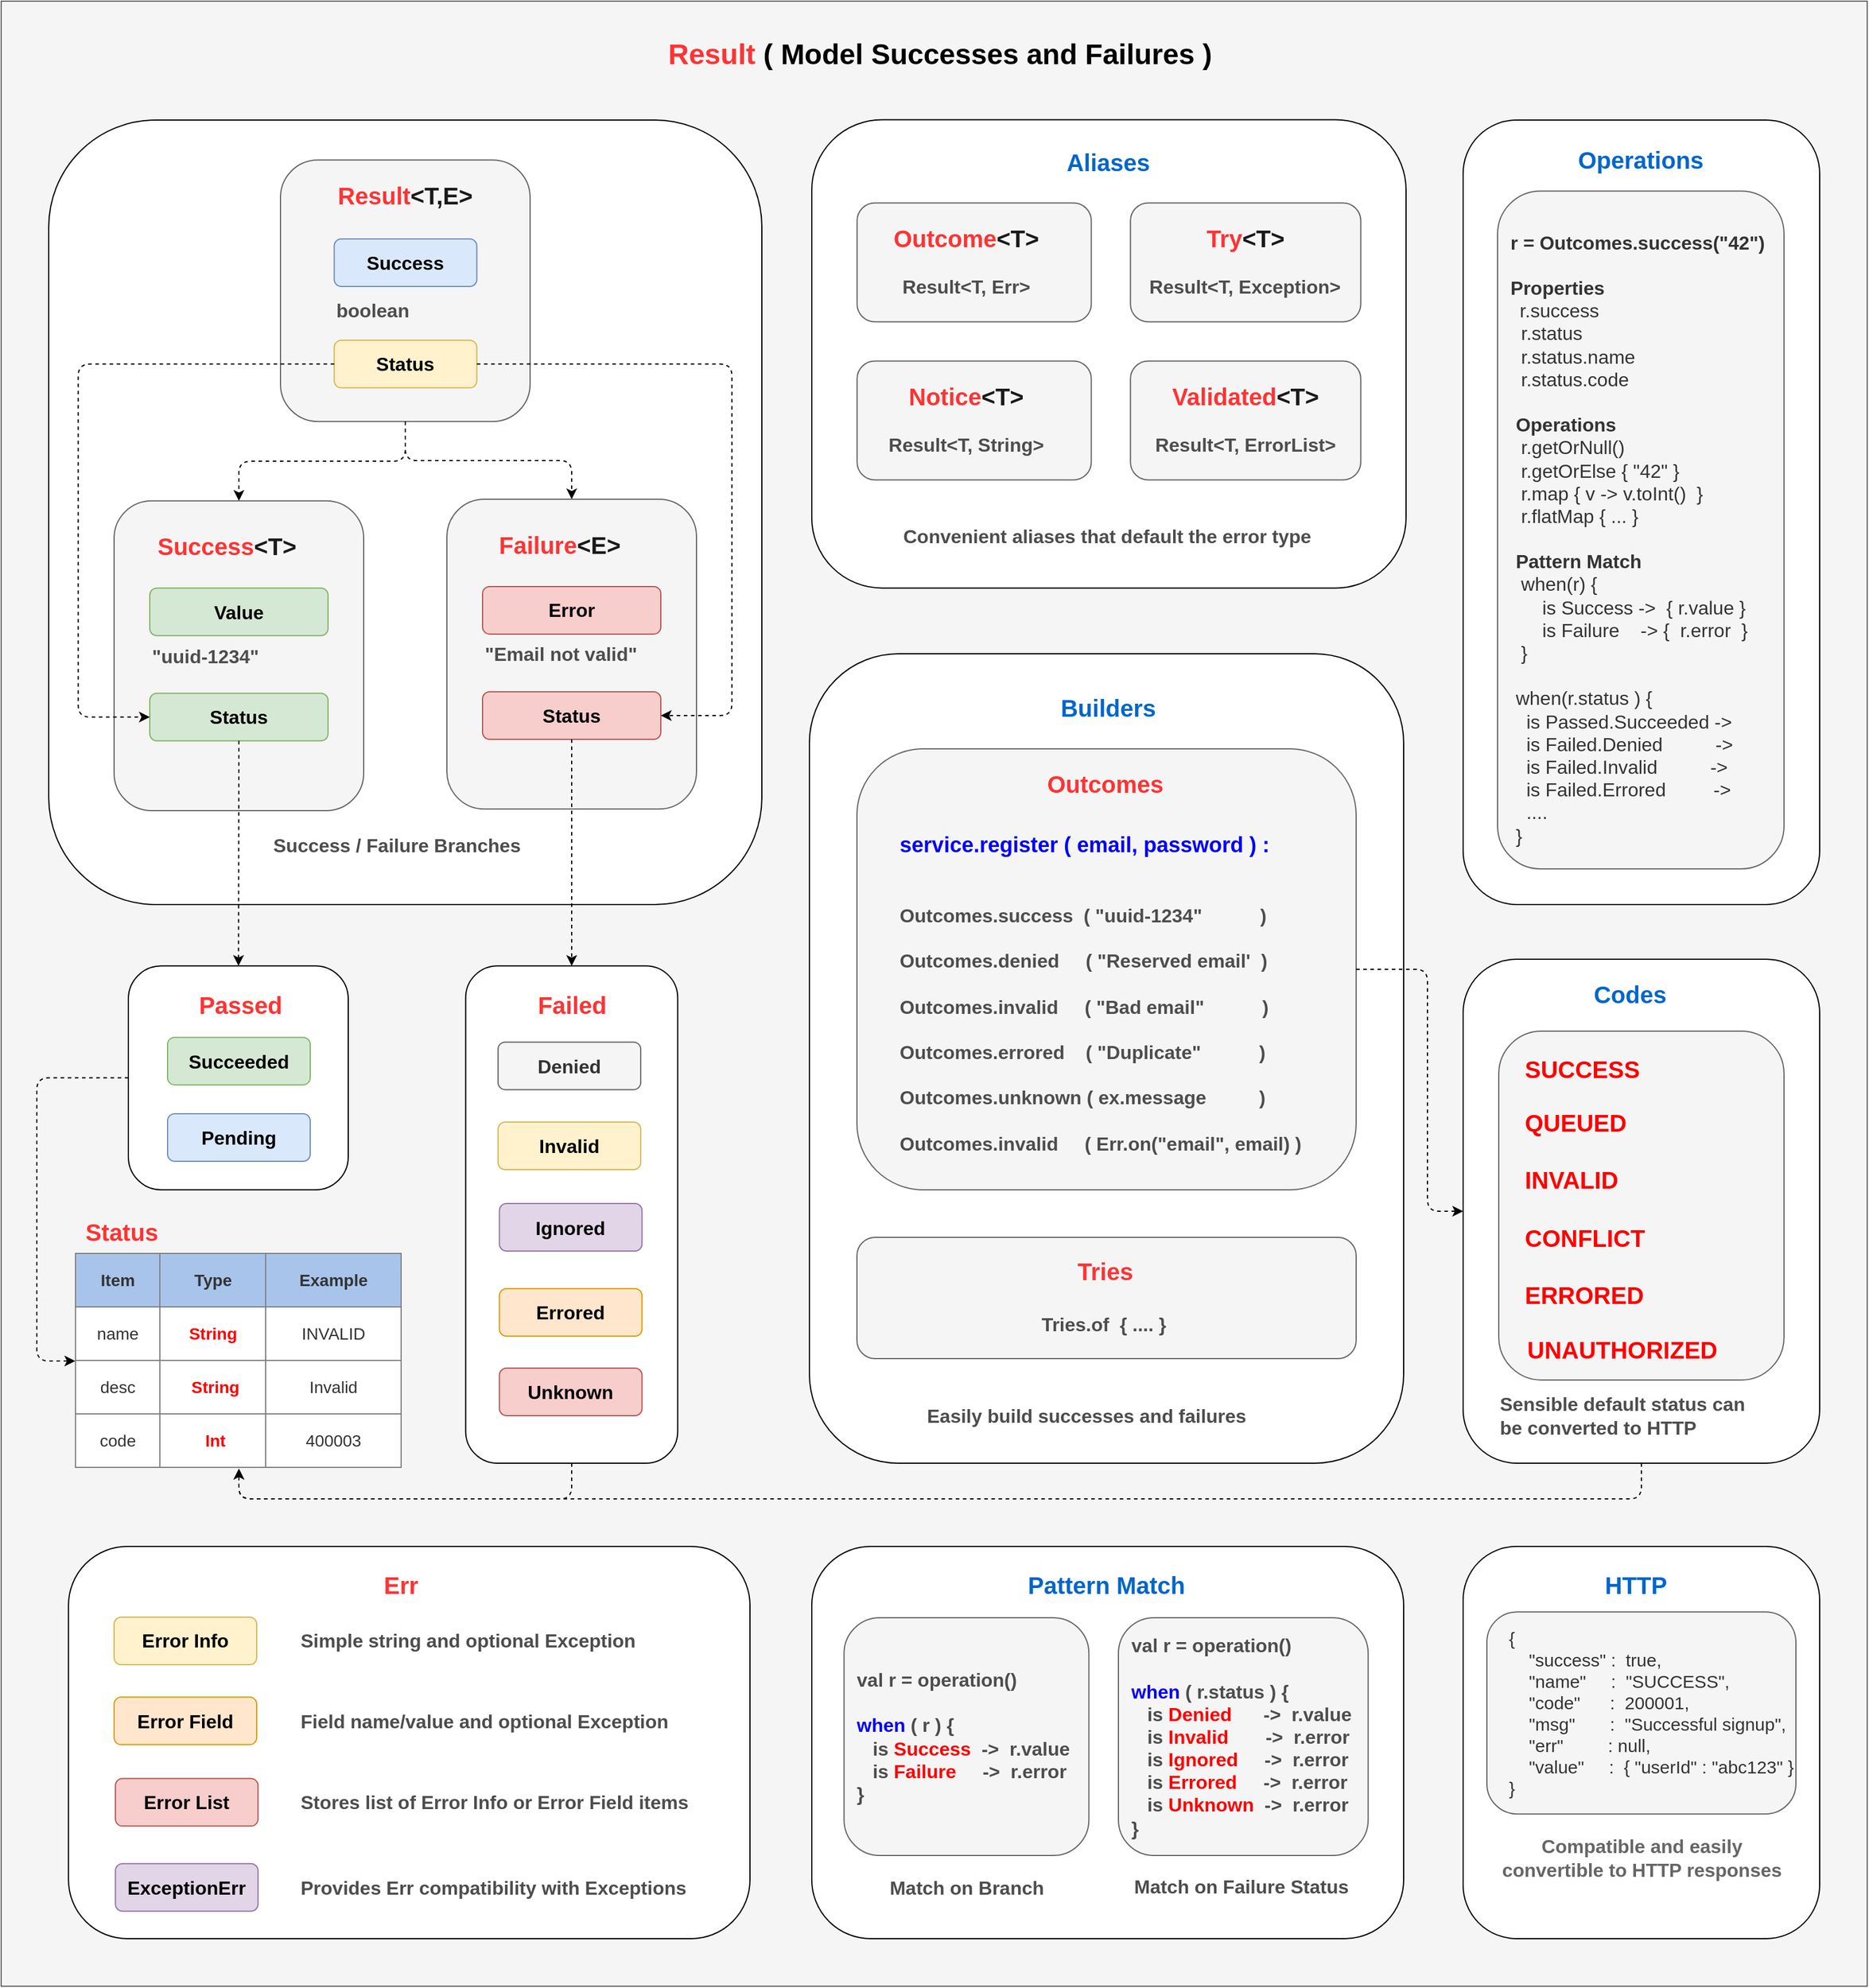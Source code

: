 <mxfile version="13.10.8" type="device"><diagram id="WI9T0HZ2pTsCkuznbFz-" name="Page-1"><mxGraphModel dx="2372" dy="1528" grid="1" gridSize="10" guides="1" tooltips="1" connect="1" arrows="1" fold="1" page="1" pageScale="1" pageWidth="583" pageHeight="413" math="0" shadow="0"><root><mxCell id="0"/><mxCell id="1" parent="0"/><mxCell id="dkpI0AUmnZosLw2rEWEU-10" value="" style="rounded=0;whiteSpace=wrap;html=1;fillColor=#f5f5f5;strokeColor=#666666;fontColor=#333333;" parent="1" vertex="1"><mxGeometry x="20" y="20" width="1570" height="1670" as="geometry"/></mxCell><mxCell id="T8CNeDvAvUPooLHLlza4-69" value="" style="rounded=1;whiteSpace=wrap;html=1;glass=0;align=left;" vertex="1" parent="1"><mxGeometry x="702" y="119.74" width="500" height="394" as="geometry"/></mxCell><mxCell id="T8CNeDvAvUPooLHLlza4-52" value="" style="rounded=1;whiteSpace=wrap;html=1;glass=0;align=left;" vertex="1" parent="1"><mxGeometry x="60" y="120" width="600" height="660" as="geometry"/></mxCell><mxCell id="dkpI0AUmnZosLw2rEWEU-12" value="&lt;font style=&quot;font-size: 24px&quot;&gt;&lt;b&gt;&lt;font color=&quot;#ff3333&quot; style=&quot;font-size: 24px&quot;&gt;Result&lt;/font&gt;&lt;font color=&quot;#3333ff&quot; style=&quot;font-size: 24px&quot;&gt;&amp;nbsp;&lt;/font&gt;( Model Successes and Failures )&lt;/b&gt;&lt;/font&gt;" style="text;html=1;strokeColor=none;fillColor=none;align=center;verticalAlign=middle;whiteSpace=wrap;rounded=0;" parent="1" vertex="1"><mxGeometry x="90" y="55" width="1440" height="20" as="geometry"/></mxCell><mxCell id="HlOIRCmBT_TTQaV18blw-136" value="" style="rounded=1;whiteSpace=wrap;html=1;glass=0;strokeWidth=1;fontSize=14;align=left;fillColor=#f5f5f5;strokeColor=#666666;fontColor=#333333;" parent="1" vertex="1"><mxGeometry x="740.12" y="189.74" width="197.04" height="100" as="geometry"/></mxCell><mxCell id="HlOIRCmBT_TTQaV18blw-143" value="&lt;div&gt;&lt;b&gt;&lt;span style=&quot;font-size: 20px&quot;&gt;&lt;font color=&quot;#ff3333&quot;&gt;Outcome&lt;/font&gt;&lt;font color=&quot;#1a1a1a&quot;&gt;&amp;lt;T&amp;gt;&lt;/font&gt;&lt;/span&gt;&lt;/b&gt;&lt;/div&gt;" style="text;html=1;strokeColor=none;fillColor=none;align=center;verticalAlign=middle;whiteSpace=wrap;rounded=0;" parent="1" vertex="1"><mxGeometry x="767.16" y="203.84" width="130" height="30" as="geometry"/></mxCell><mxCell id="HlOIRCmBT_TTQaV18blw-146" value="&lt;span style=&quot;font-size: 16px&quot;&gt;&lt;b&gt;Result&amp;lt;T, Err&amp;gt;&lt;/b&gt;&lt;/span&gt;" style="text;html=1;strokeColor=none;fillColor=none;align=center;verticalAlign=middle;whiteSpace=wrap;rounded=0;fontColor=#4D4D4D;" parent="1" vertex="1"><mxGeometry x="747.16" y="249.74" width="170" height="20" as="geometry"/></mxCell><mxCell id="T8CNeDvAvUPooLHLlza4-27" value="" style="rounded=1;whiteSpace=wrap;html=1;glass=0;align=left;fillColor=#f5f5f5;strokeColor=#666666;fontColor=#333333;" vertex="1" parent="1"><mxGeometry x="115" y="440.34" width="210" height="260.61" as="geometry"/></mxCell><mxCell id="T8CNeDvAvUPooLHLlza4-31" value="&lt;font size=&quot;1&quot;&gt;&lt;b style=&quot;font-size: 20px&quot;&gt;&lt;font color=&quot;#ff3333&quot;&gt;Success&lt;/font&gt;&lt;font color=&quot;#1a1a1a&quot;&gt;&amp;lt;T&amp;gt;&lt;/font&gt;&lt;/b&gt;&lt;/font&gt;" style="text;html=1;strokeColor=none;fillColor=none;align=center;verticalAlign=middle;whiteSpace=wrap;rounded=0;" vertex="1" parent="1"><mxGeometry x="145.0" y="463.34" width="130" height="30" as="geometry"/></mxCell><mxCell id="T8CNeDvAvUPooLHLlza4-34" value="&lt;b&gt;&lt;font style=&quot;font-size: 16px&quot;&gt;Value&lt;/font&gt;&lt;/b&gt;" style="rounded=1;whiteSpace=wrap;html=1;fillColor=#d5e8d4;strokeColor=#82b366;" vertex="1" parent="1"><mxGeometry x="145" y="513.74" width="150" height="40" as="geometry"/></mxCell><mxCell id="T8CNeDvAvUPooLHLlza4-35" value="&lt;b&gt;&lt;font style=&quot;font-size: 16px&quot;&gt;Status&lt;/font&gt;&lt;/b&gt;" style="rounded=1;whiteSpace=wrap;html=1;fillColor=#d5e8d4;strokeColor=#82b366;" vertex="1" parent="1"><mxGeometry x="145" y="602.28" width="150" height="40" as="geometry"/></mxCell><mxCell id="T8CNeDvAvUPooLHLlza4-37" value="" style="rounded=1;whiteSpace=wrap;html=1;glass=0;align=left;fillColor=#f5f5f5;strokeColor=#666666;fontColor=#333333;" vertex="1" parent="1"><mxGeometry x="255.0" y="153.62" width="210" height="220" as="geometry"/></mxCell><mxCell id="T8CNeDvAvUPooLHLlza4-38" value="&lt;font size=&quot;1&quot;&gt;&lt;b style=&quot;font-size: 20px&quot;&gt;&lt;font color=&quot;#ff3333&quot;&gt;Result&lt;/font&gt;&lt;font color=&quot;#1a1a1a&quot;&gt;&amp;lt;T,E&amp;gt;&lt;/font&gt;&lt;/b&gt;&lt;/font&gt;" style="text;html=1;strokeColor=none;fillColor=none;align=center;verticalAlign=middle;whiteSpace=wrap;rounded=0;" vertex="1" parent="1"><mxGeometry x="295.2" y="167.94" width="130" height="30" as="geometry"/></mxCell><mxCell id="T8CNeDvAvUPooLHLlza4-39" value="&lt;b&gt;&lt;font style=&quot;font-size: 16px&quot;&gt;Success&lt;/font&gt;&lt;/b&gt;" style="rounded=1;whiteSpace=wrap;html=1;fillColor=#dae8fc;strokeColor=#6c8ebf;" vertex="1" parent="1"><mxGeometry x="300.2" y="220.0" width="120" height="40" as="geometry"/></mxCell><mxCell id="T8CNeDvAvUPooLHLlza4-40" value="&lt;b&gt;&lt;font style=&quot;font-size: 16px&quot;&gt;Status&lt;/font&gt;&lt;/b&gt;" style="rounded=1;whiteSpace=wrap;html=1;fillColor=#fff2cc;strokeColor=#d6b656;" vertex="1" parent="1"><mxGeometry x="300.2" y="305.31" width="120" height="40" as="geometry"/></mxCell><mxCell id="T8CNeDvAvUPooLHLlza4-42" value="" style="edgeStyle=elbowEdgeStyle;elbow=vertical;endArrow=classic;html=1;exitX=0.5;exitY=1;exitDx=0;exitDy=0;entryX=0.5;entryY=0;entryDx=0;entryDy=0;dashed=1;" edge="1" parent="1" source="T8CNeDvAvUPooLHLlza4-37" target="T8CNeDvAvUPooLHLlza4-27"><mxGeometry width="50" height="50" relative="1" as="geometry"><mxPoint x="315.0" y="770.75" as="sourcePoint"/><mxPoint x="365.0" y="720.75" as="targetPoint"/></mxGeometry></mxCell><mxCell id="T8CNeDvAvUPooLHLlza4-43" value="" style="edgeStyle=elbowEdgeStyle;elbow=vertical;endArrow=classic;html=1;exitX=0.5;exitY=1;exitDx=0;exitDy=0;entryX=0.5;entryY=0;entryDx=0;entryDy=0;dashed=1;" edge="1" parent="1" source="T8CNeDvAvUPooLHLlza4-37" target="T8CNeDvAvUPooLHLlza4-46"><mxGeometry width="50" height="50" relative="1" as="geometry"><mxPoint x="370.0" y="383.62" as="sourcePoint"/><mxPoint x="500" y="460.14" as="targetPoint"/></mxGeometry></mxCell><mxCell id="T8CNeDvAvUPooLHLlza4-44" value="&lt;font color=&quot;#4d4d4d&quot;&gt;&lt;span style=&quot;font-size: 16px&quot;&gt;&lt;b&gt;&quot;uuid-1234&quot;&lt;/b&gt;&lt;/span&gt;&lt;/font&gt;" style="text;html=1;strokeColor=none;fillColor=none;align=left;verticalAlign=middle;whiteSpace=wrap;rounded=0;" vertex="1" parent="1"><mxGeometry x="145" y="560.64" width="113.88" height="20" as="geometry"/></mxCell><mxCell id="T8CNeDvAvUPooLHLlza4-46" value="" style="rounded=1;whiteSpace=wrap;html=1;glass=0;align=left;fillColor=#f5f5f5;strokeColor=#666666;fontColor=#333333;" vertex="1" parent="1"><mxGeometry x="395.0" y="439.04" width="210" height="260.61" as="geometry"/></mxCell><mxCell id="T8CNeDvAvUPooLHLlza4-47" value="&lt;font size=&quot;1&quot;&gt;&lt;b style=&quot;font-size: 20px&quot;&gt;&lt;font color=&quot;#ff3333&quot;&gt;Failure&lt;/font&gt;&lt;font color=&quot;#1a1a1a&quot;&gt;&amp;lt;E&amp;gt;&lt;/font&gt;&lt;/b&gt;&lt;/font&gt;" style="text;html=1;strokeColor=none;fillColor=none;align=center;verticalAlign=middle;whiteSpace=wrap;rounded=0;" vertex="1" parent="1"><mxGeometry x="425.0" y="462.04" width="130" height="30" as="geometry"/></mxCell><mxCell id="T8CNeDvAvUPooLHLlza4-48" value="&lt;b&gt;&lt;font style=&quot;font-size: 16px&quot;&gt;Error&lt;/font&gt;&lt;/b&gt;" style="rounded=1;whiteSpace=wrap;html=1;fillColor=#f8cecc;strokeColor=#b85450;" vertex="1" parent="1"><mxGeometry x="425.0" y="512.44" width="150" height="40" as="geometry"/></mxCell><mxCell id="T8CNeDvAvUPooLHLlza4-49" value="&lt;b&gt;&lt;font style=&quot;font-size: 16px&quot;&gt;Status&lt;/font&gt;&lt;/b&gt;" style="rounded=1;whiteSpace=wrap;html=1;fillColor=#f8cecc;strokeColor=#b85450;" vertex="1" parent="1"><mxGeometry x="425.0" y="600.98" width="150" height="40" as="geometry"/></mxCell><mxCell id="T8CNeDvAvUPooLHLlza4-50" value="&lt;font style=&quot;font-size: 16px&quot; color=&quot;#4d4d4d&quot;&gt;&lt;b&gt;&quot;Email not valid&quot;&lt;/b&gt;&lt;/font&gt;" style="text;html=1;strokeColor=none;fillColor=none;align=left;verticalAlign=middle;whiteSpace=wrap;rounded=0;" vertex="1" parent="1"><mxGeometry x="425.0" y="559.34" width="150" height="20" as="geometry"/></mxCell><mxCell id="T8CNeDvAvUPooLHLlza4-60" value="" style="rounded=1;whiteSpace=wrap;html=1;glass=0;strokeWidth=1;fontSize=14;align=left;fillColor=#f5f5f5;strokeColor=#666666;fontColor=#333333;" vertex="1" parent="1"><mxGeometry x="970.12" y="189.74" width="193.76" height="100" as="geometry"/></mxCell><mxCell id="T8CNeDvAvUPooLHLlza4-61" value="&lt;div&gt;&lt;b&gt;&lt;span style=&quot;font-size: 20px&quot;&gt;&lt;font color=&quot;#ff3333&quot;&gt;Try&lt;/font&gt;&lt;font color=&quot;#1a1a1a&quot;&gt;&amp;lt;T&amp;gt;&lt;/font&gt;&lt;/span&gt;&lt;/b&gt;&lt;/div&gt;" style="text;html=1;strokeColor=none;fillColor=none;align=center;verticalAlign=middle;whiteSpace=wrap;rounded=0;" vertex="1" parent="1"><mxGeometry x="1002.0" y="203.84" width="130" height="30" as="geometry"/></mxCell><mxCell id="T8CNeDvAvUPooLHLlza4-62" value="&lt;span style=&quot;font-size: 16px&quot;&gt;&lt;b&gt;Result&amp;lt;T, Exception&amp;gt;&lt;/b&gt;&lt;/span&gt;" style="text;html=1;strokeColor=none;fillColor=none;align=center;verticalAlign=middle;whiteSpace=wrap;rounded=0;fontColor=#4D4D4D;" vertex="1" parent="1"><mxGeometry x="980.36" y="249.74" width="173.28" height="20" as="geometry"/></mxCell><mxCell id="T8CNeDvAvUPooLHLlza4-63" value="" style="rounded=1;whiteSpace=wrap;html=1;glass=0;strokeWidth=1;fontSize=14;align=left;fillColor=#f5f5f5;strokeColor=#666666;fontColor=#333333;" vertex="1" parent="1"><mxGeometry x="740.12" y="322.74" width="197.04" height="100" as="geometry"/></mxCell><mxCell id="T8CNeDvAvUPooLHLlza4-64" value="&lt;div&gt;&lt;b&gt;&lt;span style=&quot;font-size: 20px&quot;&gt;&lt;font color=&quot;#ff3333&quot;&gt;Notice&lt;/font&gt;&lt;font color=&quot;#1a1a1a&quot;&gt;&amp;lt;T&amp;gt;&lt;/font&gt;&lt;/span&gt;&lt;/b&gt;&lt;/div&gt;" style="text;html=1;strokeColor=none;fillColor=none;align=center;verticalAlign=middle;whiteSpace=wrap;rounded=0;" vertex="1" parent="1"><mxGeometry x="767.16" y="336.84" width="130" height="30" as="geometry"/></mxCell><mxCell id="T8CNeDvAvUPooLHLlza4-65" value="&lt;span style=&quot;font-size: 16px&quot;&gt;&lt;b&gt;Result&amp;lt;T, String&amp;gt;&lt;/b&gt;&lt;/span&gt;" style="text;html=1;strokeColor=none;fillColor=none;align=center;verticalAlign=middle;whiteSpace=wrap;rounded=0;fontColor=#4D4D4D;" vertex="1" parent="1"><mxGeometry x="747.16" y="382.74" width="170" height="20" as="geometry"/></mxCell><mxCell id="T8CNeDvAvUPooLHLlza4-66" value="" style="rounded=1;whiteSpace=wrap;html=1;glass=0;strokeWidth=1;fontSize=14;align=left;fillColor=#f5f5f5;strokeColor=#666666;fontColor=#333333;" vertex="1" parent="1"><mxGeometry x="970.12" y="322.74" width="193.76" height="100" as="geometry"/></mxCell><mxCell id="T8CNeDvAvUPooLHLlza4-67" value="&lt;div&gt;&lt;b&gt;&lt;span style=&quot;font-size: 20px&quot;&gt;&lt;font color=&quot;#ff3333&quot;&gt;Validated&lt;/font&gt;&lt;font color=&quot;#1a1a1a&quot;&gt;&amp;lt;T&amp;gt;&lt;/font&gt;&lt;/span&gt;&lt;/b&gt;&lt;/div&gt;" style="text;html=1;strokeColor=none;fillColor=none;align=center;verticalAlign=middle;whiteSpace=wrap;rounded=0;" vertex="1" parent="1"><mxGeometry x="1002.0" y="336.84" width="130" height="30" as="geometry"/></mxCell><mxCell id="T8CNeDvAvUPooLHLlza4-68" value="&lt;span style=&quot;font-size: 16px&quot;&gt;&lt;b&gt;Result&amp;lt;T, ErrorList&amp;gt;&lt;/b&gt;&lt;/span&gt;" style="text;html=1;strokeColor=none;fillColor=none;align=center;verticalAlign=middle;whiteSpace=wrap;rounded=0;fontColor=#4D4D4D;" vertex="1" parent="1"><mxGeometry x="982" y="382.74" width="170" height="20" as="geometry"/></mxCell><mxCell id="T8CNeDvAvUPooLHLlza4-70" value="&lt;span style=&quot;font-size: 20px&quot;&gt;&lt;b&gt;&lt;font color=&quot;#0066cc&quot;&gt;Aliases&lt;/font&gt;&lt;/b&gt;&lt;/span&gt;" style="text;html=1;strokeColor=none;fillColor=none;align=center;verticalAlign=middle;whiteSpace=wrap;rounded=0;" vertex="1" parent="1"><mxGeometry x="890.39" y="139.74" width="123.22" height="30" as="geometry"/></mxCell><mxCell id="T8CNeDvAvUPooLHLlza4-72" value="" style="edgeStyle=elbowEdgeStyle;elbow=horizontal;endArrow=classic;html=1;dashed=1;exitX=0;exitY=0.5;exitDx=0;exitDy=0;entryX=0;entryY=0.5;entryDx=0;entryDy=0;" edge="1" parent="1" source="T8CNeDvAvUPooLHLlza4-40" target="T8CNeDvAvUPooLHLlza4-35"><mxGeometry width="50" height="50" relative="1" as="geometry"><mxPoint x="14.8" y="730" as="sourcePoint"/><mxPoint x="64.8" y="680" as="targetPoint"/><Array as="points"><mxPoint x="84.8" y="470"/></Array></mxGeometry></mxCell><mxCell id="T8CNeDvAvUPooLHLlza4-73" value="" style="edgeStyle=elbowEdgeStyle;elbow=horizontal;endArrow=classic;html=1;dashed=1;exitX=1;exitY=0.5;exitDx=0;exitDy=0;entryX=1;entryY=0.5;entryDx=0;entryDy=0;" edge="1" parent="1" source="T8CNeDvAvUPooLHLlza4-40" target="T8CNeDvAvUPooLHLlza4-49"><mxGeometry width="50" height="50" relative="1" as="geometry"><mxPoint x="310.2" y="332.31" as="sourcePoint"/><mxPoint x="155.0" y="632.28" as="targetPoint"/><Array as="points"><mxPoint x="634.8" y="480"/></Array></mxGeometry></mxCell><mxCell id="T8CNeDvAvUPooLHLlza4-74" value="&lt;font style=&quot;font-size: 16px&quot; color=&quot;#4d4d4d&quot;&gt;&lt;b&gt;boolean&lt;/b&gt;&lt;/font&gt;" style="text;html=1;strokeColor=none;fillColor=none;align=left;verticalAlign=middle;whiteSpace=wrap;rounded=0;" vertex="1" parent="1"><mxGeometry x="300.2" y="270.0" width="130" height="20" as="geometry"/></mxCell><mxCell id="T8CNeDvAvUPooLHLlza4-78" value="" style="rounded=1;whiteSpace=wrap;html=1;glass=0;align=left;" vertex="1" parent="1"><mxGeometry x="700" y="569" width="500" height="681" as="geometry"/></mxCell><mxCell id="T8CNeDvAvUPooLHLlza4-79" value="" style="rounded=1;whiteSpace=wrap;html=1;glass=0;strokeWidth=1;fontSize=14;align=left;fillColor=#f5f5f5;strokeColor=#666666;fontColor=#333333;" vertex="1" parent="1"><mxGeometry x="740" y="649" width="420" height="371" as="geometry"/></mxCell><mxCell id="T8CNeDvAvUPooLHLlza4-80" value="&lt;div&gt;&lt;b&gt;&lt;span style=&quot;font-size: 20px&quot;&gt;&lt;font color=&quot;#ff3333&quot;&gt;Outcomes&lt;/font&gt;&lt;/span&gt;&lt;/b&gt;&lt;/div&gt;" style="text;html=1;strokeColor=none;fillColor=none;align=center;verticalAlign=middle;whiteSpace=wrap;rounded=0;" vertex="1" parent="1"><mxGeometry x="883.61" y="663.0" width="130" height="30" as="geometry"/></mxCell><mxCell id="T8CNeDvAvUPooLHLlza4-81" value="&lt;div style=&quot;text-align: left&quot;&gt;&lt;b&gt;&lt;font color=&quot;#0000ff&quot; style=&quot;font-size: 18px&quot;&gt;service.register ( email, password ) :&lt;/font&gt;&lt;/b&gt;&lt;/div&gt;&lt;div style=&quot;text-align: left&quot;&gt;&lt;b&gt;&lt;span style=&quot;font-size: 16px&quot;&gt;&amp;nbsp;&lt;/span&gt;&lt;/b&gt;&lt;/div&gt;&lt;div style=&quot;text-align: left&quot;&gt;&lt;b style=&quot;font-size: 16px&quot;&gt;&lt;br&gt;&lt;/b&gt;&lt;/div&gt;&lt;div style=&quot;text-align: left&quot;&gt;&lt;b style=&quot;font-size: 16px&quot;&gt;Outcomes.success&amp;nbsp; ( &quot;uuid-1234&quot;&amp;nbsp; &amp;nbsp; &amp;nbsp; &amp;nbsp; &amp;nbsp; &amp;nbsp;)&lt;/b&gt;&lt;/div&gt;&lt;div style=&quot;text-align: left&quot;&gt;&lt;b style=&quot;font-size: 16px&quot;&gt;&lt;br&gt;&lt;/b&gt;&lt;/div&gt;&lt;div style=&quot;text-align: left&quot;&gt;&lt;span style=&quot;font-size: 16px&quot;&gt;&lt;b&gt;Outcomes.denied&amp;nbsp; &amp;nbsp; &amp;nbsp;( &quot;Reserved email'&amp;nbsp; )&lt;/b&gt;&lt;/span&gt;&lt;/div&gt;&lt;span style=&quot;font-size: 16px&quot;&gt;&lt;div style=&quot;text-align: left&quot;&gt;&lt;b&gt;&lt;br&gt;&lt;/b&gt;&lt;/div&gt;&lt;div style=&quot;text-align: left&quot;&gt;&lt;b&gt;Outcomes.invalid&amp;nbsp; &amp;nbsp; &amp;nbsp;( &quot;Bad email&quot;&amp;nbsp; &amp;nbsp; &amp;nbsp; &amp;nbsp; &amp;nbsp; &amp;nbsp;)&lt;/b&gt;&lt;/div&gt;&lt;div style=&quot;text-align: left&quot;&gt;&lt;b&gt;&lt;br&gt;&lt;/b&gt;&lt;/div&gt;&lt;div style=&quot;text-align: left&quot;&gt;&lt;b&gt;Outcomes.errored&amp;nbsp; &amp;nbsp; ( &quot;Duplicate&quot;&amp;nbsp; &amp;nbsp; &amp;nbsp; &amp;nbsp; &amp;nbsp; &amp;nbsp;)&lt;/b&gt;&lt;/div&gt;&lt;div style=&quot;text-align: left&quot;&gt;&lt;b&gt;&amp;nbsp;&lt;/b&gt;&lt;/div&gt;&lt;div style=&quot;text-align: left&quot;&gt;&lt;b&gt;Outcomes.unknown ( ex.message&amp;nbsp; &amp;nbsp; &amp;nbsp; &amp;nbsp; &amp;nbsp; )&lt;/b&gt;&lt;/div&gt;&lt;div style=&quot;text-align: left&quot;&gt;&lt;b&gt;&lt;br&gt;&lt;/b&gt;&lt;/div&gt;&lt;div style=&quot;text-align: left&quot;&gt;&lt;b&gt;Outcomes.invalid&amp;nbsp; &amp;nbsp; &amp;nbsp;( Err.on(&quot;email&quot;, email) )&lt;/b&gt;&lt;/div&gt;&lt;/span&gt;" style="text;html=1;strokeColor=none;fillColor=none;align=center;verticalAlign=middle;whiteSpace=wrap;rounded=0;fontColor=#4D4D4D;" vertex="1" parent="1"><mxGeometry x="770" y="700" width="350" height="310" as="geometry"/></mxCell><mxCell id="T8CNeDvAvUPooLHLlza4-82" value="" style="rounded=1;whiteSpace=wrap;html=1;glass=0;strokeWidth=1;fontSize=14;align=left;fillColor=#f5f5f5;strokeColor=#666666;fontColor=#333333;" vertex="1" parent="1"><mxGeometry x="740" y="1060" width="420" height="102" as="geometry"/></mxCell><mxCell id="T8CNeDvAvUPooLHLlza4-83" value="&lt;div&gt;&lt;b&gt;&lt;span style=&quot;font-size: 20px&quot;&gt;&lt;font color=&quot;#ff3333&quot;&gt;Tries&lt;/font&gt;&lt;/span&gt;&lt;/b&gt;&lt;/div&gt;" style="text;html=1;strokeColor=none;fillColor=none;align=center;verticalAlign=middle;whiteSpace=wrap;rounded=0;" vertex="1" parent="1"><mxGeometry x="883.61" y="1073.41" width="130" height="30" as="geometry"/></mxCell><mxCell id="T8CNeDvAvUPooLHLlza4-84" value="&lt;span style=&quot;font-size: 16px&quot;&gt;&lt;b&gt;Tries.of&amp;nbsp; { .... }&amp;nbsp;&lt;/b&gt;&lt;/span&gt;" style="text;html=1;strokeColor=none;fillColor=none;align=center;verticalAlign=middle;whiteSpace=wrap;rounded=0;fontColor=#4D4D4D;" vertex="1" parent="1"><mxGeometry x="790" y="1123.1" width="320" height="20" as="geometry"/></mxCell><mxCell id="T8CNeDvAvUPooLHLlza4-91" value="&lt;span style=&quot;font-size: 20px&quot;&gt;&lt;b&gt;&lt;font color=&quot;#0066cc&quot;&gt;Builders&lt;/font&gt;&lt;/b&gt;&lt;/span&gt;" style="text;html=1;strokeColor=none;fillColor=none;align=center;verticalAlign=middle;whiteSpace=wrap;rounded=0;" vertex="1" parent="1"><mxGeometry x="890.39" y="599" width="123.22" height="30" as="geometry"/></mxCell><mxCell id="T8CNeDvAvUPooLHLlza4-93" value="" style="rounded=1;whiteSpace=wrap;html=1;glass=0;align=left;" vertex="1" parent="1"><mxGeometry x="1250" y="826" width="300" height="424" as="geometry"/></mxCell><mxCell id="T8CNeDvAvUPooLHLlza4-101" value="&lt;span style=&quot;font-size: 20px&quot;&gt;&lt;b&gt;&lt;font color=&quot;#0066cc&quot;&gt;Codes&lt;/font&gt;&lt;/b&gt;&lt;/span&gt;" style="text;html=1;strokeColor=none;fillColor=none;align=center;verticalAlign=middle;whiteSpace=wrap;rounded=0;fontColor=#FF0000;" vertex="1" parent="1"><mxGeometry x="1328.66" y="840" width="123.22" height="30" as="geometry"/></mxCell><mxCell id="T8CNeDvAvUPooLHLlza4-107" value="" style="rounded=1;whiteSpace=wrap;html=1;glass=0;align=left;" vertex="1" parent="1"><mxGeometry x="1250" y="120" width="300" height="660" as="geometry"/></mxCell><mxCell id="T8CNeDvAvUPooLHLlza4-108" value="&lt;span style=&quot;font-size: 20px&quot;&gt;&lt;b&gt;&lt;font color=&quot;#0066cc&quot;&gt;Operations&lt;/font&gt;&lt;/b&gt;&lt;/span&gt;" style="text;html=1;strokeColor=none;fillColor=none;align=center;verticalAlign=middle;whiteSpace=wrap;rounded=0;" vertex="1" parent="1"><mxGeometry x="1337.89" y="137.94" width="123.22" height="30" as="geometry"/></mxCell><mxCell id="T8CNeDvAvUPooLHLlza4-109" value="&lt;span style=&quot;font-size: 16px&quot;&gt;&amp;nbsp;&lt;br&gt;&lt;b&gt;&lt;br&gt;&amp;nbsp; &amp;nbsp;&lt;br&gt;&amp;nbsp; r = Outcomes.success(&quot;42&quot;)&lt;br&gt;&amp;nbsp; &lt;br&gt;&amp;nbsp; Properties&lt;/b&gt;&lt;br&gt;&lt;/span&gt;&amp;nbsp; &amp;nbsp; &amp;nbsp;&lt;font style=&quot;font-size: 16px&quot;&gt;r.success&lt;br&gt;&amp;nbsp; &amp;nbsp; r.status&lt;br&gt;&amp;nbsp; &amp;nbsp; r.status.name&lt;br&gt;&amp;nbsp; &amp;nbsp; r.status.code&lt;br&gt;&lt;b&gt;&amp;nbsp;&lt;br&gt;&amp;nbsp; &amp;nbsp;Operations&lt;/b&gt;&lt;br&gt;&amp;nbsp; &amp;nbsp; r.getOrNull()&lt;br&gt;&amp;nbsp; &amp;nbsp; r.getOrElse { &quot;42&quot; }&lt;br&gt;&amp;nbsp; &amp;nbsp; r.map { v -&amp;gt; v.toInt()&amp;nbsp; }&amp;nbsp;&lt;br&gt;&amp;nbsp; &amp;nbsp; r.flatMap { ... }&lt;br&gt;&lt;br&gt;&amp;nbsp; &amp;nbsp;&lt;b&gt;Pattern Match&lt;/b&gt;&lt;br&gt;&amp;nbsp; &amp;nbsp; when(r) {&amp;nbsp;&lt;br&gt;&amp;nbsp; &amp;nbsp; &amp;nbsp; &amp;nbsp; is Success -&amp;gt;&amp;nbsp; { r.value }&lt;br&gt;&amp;nbsp; &amp;nbsp; &amp;nbsp; &amp;nbsp; is Failure&amp;nbsp; &amp;nbsp; -&amp;gt; {&amp;nbsp; r.error&amp;nbsp; }&amp;nbsp;&lt;br&gt;&amp;nbsp; &amp;nbsp; }&lt;br&gt;&lt;br&gt;&amp;nbsp; &amp;nbsp;when(r.status ) {&lt;br&gt;&amp;nbsp; &amp;nbsp; &amp;nbsp;is Passed.Succeeded -&amp;gt;&lt;br&gt;&amp;nbsp; &amp;nbsp; &amp;nbsp;is Failed.Denied&amp;nbsp; &amp;nbsp; &amp;nbsp; &amp;nbsp; &amp;nbsp; -&amp;gt;&lt;br&gt;&amp;nbsp; &amp;nbsp; &amp;nbsp;is Failed.Invalid&amp;nbsp; &amp;nbsp; &amp;nbsp; &amp;nbsp; &amp;nbsp; -&amp;gt;&lt;br&gt;&amp;nbsp; &amp;nbsp; &amp;nbsp;is Failed.Errored&amp;nbsp; &amp;nbsp; &amp;nbsp; &amp;nbsp; &amp;nbsp;-&amp;gt;&amp;nbsp;&lt;br&gt;&amp;nbsp; &amp;nbsp; &amp;nbsp;....&lt;br&gt;&amp;nbsp; &amp;nbsp;}&amp;nbsp;&amp;nbsp;&lt;br&gt;&lt;/font&gt;&lt;br&gt;&lt;br&gt;&amp;nbsp;" style="rounded=1;whiteSpace=wrap;html=1;glass=0;align=left;fillColor=#f5f5f5;strokeColor=#666666;fontColor=#333333;" vertex="1" parent="1"><mxGeometry x="1279" y="179.73" width="241" height="570.27" as="geometry"/></mxCell><mxCell id="T8CNeDvAvUPooLHLlza4-110" value="&lt;font style=&quot;font-size: 16px&quot; color=&quot;#4d4d4d&quot;&gt;&lt;b&gt;Convenient aliases that default the error type&lt;/b&gt;&lt;/font&gt;" style="text;html=1;strokeColor=none;fillColor=none;align=left;verticalAlign=middle;whiteSpace=wrap;rounded=0;" vertex="1" parent="1"><mxGeometry x="777" y="459.74" width="350" height="20" as="geometry"/></mxCell><mxCell id="T8CNeDvAvUPooLHLlza4-111" value="&lt;font style=&quot;font-size: 16px&quot; color=&quot;#4d4d4d&quot;&gt;&lt;b&gt;Easily build successes and failures&lt;/b&gt;&lt;/font&gt;" style="text;html=1;strokeColor=none;fillColor=none;align=left;verticalAlign=middle;whiteSpace=wrap;rounded=0;" vertex="1" parent="1"><mxGeometry x="797" y="1200" width="330" height="20" as="geometry"/></mxCell><mxCell id="T8CNeDvAvUPooLHLlza4-113" value="&lt;font color=&quot;#4d4d4d&quot;&gt;&lt;span style=&quot;font-size: 16px&quot;&gt;&lt;b&gt;Sensible default status can be converted to HTTP&lt;/b&gt;&lt;/span&gt;&lt;/font&gt;" style="text;html=1;strokeColor=none;fillColor=none;align=left;verticalAlign=middle;whiteSpace=wrap;rounded=0;" vertex="1" parent="1"><mxGeometry x="1279" y="1200" width="221" height="20" as="geometry"/></mxCell><mxCell id="T8CNeDvAvUPooLHLlza4-114" value="&lt;font style=&quot;font-size: 16px&quot; color=&quot;#4d4d4d&quot;&gt;&lt;b&gt;Success / Failure Branches&lt;/b&gt;&lt;/font&gt;" style="text;html=1;strokeColor=none;fillColor=none;align=left;verticalAlign=middle;whiteSpace=wrap;rounded=0;" vertex="1" parent="1"><mxGeometry x="247.08" y="720" width="226.24" height="20" as="geometry"/></mxCell><mxCell id="T8CNeDvAvUPooLHLlza4-125" value="" style="rounded=1;whiteSpace=wrap;html=1;glass=0;align=left;" vertex="1" parent="1"><mxGeometry x="127" y="831.59" width="185" height="188.41" as="geometry"/></mxCell><mxCell id="T8CNeDvAvUPooLHLlza4-126" value="&lt;b&gt;&lt;font style=&quot;font-size: 16px&quot;&gt;Pending&lt;/font&gt;&lt;/b&gt;" style="rounded=1;whiteSpace=wrap;html=1;fillColor=#dae8fc;strokeColor=#6c8ebf;" vertex="1" parent="1"><mxGeometry x="160.0" y="956.0" width="120" height="40" as="geometry"/></mxCell><mxCell id="T8CNeDvAvUPooLHLlza4-127" value="&lt;font color=&quot;#ff3333&quot;&gt;&lt;span style=&quot;font-size: 20px&quot;&gt;&lt;b&gt;Passed&lt;/b&gt;&lt;/span&gt;&lt;/font&gt;" style="text;html=1;strokeColor=none;fillColor=none;align=center;verticalAlign=middle;whiteSpace=wrap;rounded=0;" vertex="1" parent="1"><mxGeometry x="160.39" y="849.3" width="123.22" height="30" as="geometry"/></mxCell><mxCell id="T8CNeDvAvUPooLHLlza4-128" value="&lt;span style=&quot;font-size: 16px&quot;&gt;&lt;b&gt;Succeeded&lt;/b&gt;&lt;/span&gt;" style="rounded=1;whiteSpace=wrap;html=1;fillColor=#d5e8d4;strokeColor=#82b366;" vertex="1" parent="1"><mxGeometry x="160" y="891.69" width="120" height="40" as="geometry"/></mxCell><mxCell id="T8CNeDvAvUPooLHLlza4-129" value="" style="rounded=1;whiteSpace=wrap;html=1;glass=0;align=left;" vertex="1" parent="1"><mxGeometry x="410.8" y="831.59" width="178.39" height="418.41" as="geometry"/></mxCell><mxCell id="T8CNeDvAvUPooLHLlza4-130" value="&lt;b&gt;&lt;font style=&quot;font-size: 16px&quot;&gt;Ignored&lt;/font&gt;&lt;/b&gt;" style="rounded=1;whiteSpace=wrap;html=1;fillColor=#e1d5e7;strokeColor=#9673a6;" vertex="1" parent="1"><mxGeometry x="439.19" y="1031.5" width="120" height="40" as="geometry"/></mxCell><mxCell id="T8CNeDvAvUPooLHLlza4-131" value="&lt;b&gt;&lt;font style=&quot;font-size: 16px&quot;&gt;Errored&lt;/font&gt;&lt;/b&gt;" style="rounded=1;whiteSpace=wrap;html=1;fillColor=#ffe6cc;strokeColor=#d79b00;" vertex="1" parent="1"><mxGeometry x="439.19" y="1103.1" width="120" height="40" as="geometry"/></mxCell><mxCell id="T8CNeDvAvUPooLHLlza4-132" value="&lt;b&gt;&lt;font style=&quot;font-size: 16px&quot;&gt;Invalid&lt;/font&gt;&lt;/b&gt;" style="rounded=1;whiteSpace=wrap;html=1;fillColor=#fff2cc;strokeColor=#d6b656;" vertex="1" parent="1"><mxGeometry x="438.08" y="963.0" width="120" height="40" as="geometry"/></mxCell><mxCell id="T8CNeDvAvUPooLHLlza4-133" value="&lt;div&gt;&lt;b style=&quot;color: rgb(255 , 51 , 51)&quot;&gt;&lt;font style=&quot;font-size: 20px&quot;&gt;Failed&lt;/font&gt;&lt;/b&gt;&lt;/div&gt;" style="text;html=1;strokeColor=none;fillColor=none;align=center;verticalAlign=middle;whiteSpace=wrap;rounded=0;" vertex="1" parent="1"><mxGeometry x="439.19" y="849.3" width="123.22" height="30" as="geometry"/></mxCell><mxCell id="T8CNeDvAvUPooLHLlza4-134" value="&lt;span style=&quot;font-size: 16px&quot;&gt;&lt;b&gt;Denied&lt;/b&gt;&lt;/span&gt;" style="rounded=1;whiteSpace=wrap;html=1;fillColor=#f5f5f5;strokeColor=#666666;fontColor=#333333;" vertex="1" parent="1"><mxGeometry x="438.08" y="895.69" width="120" height="40" as="geometry"/></mxCell><mxCell id="T8CNeDvAvUPooLHLlza4-135" value="&lt;b&gt;&lt;font style=&quot;font-size: 16px&quot;&gt;Unknown&lt;/font&gt;&lt;/b&gt;" style="rounded=1;whiteSpace=wrap;html=1;fillColor=#f8cecc;strokeColor=#b85450;" vertex="1" parent="1"><mxGeometry x="439.19" y="1170" width="120" height="40" as="geometry"/></mxCell><mxCell id="T8CNeDvAvUPooLHLlza4-136" value="" style="endArrow=classic;html=1;dashed=1;exitX=0.5;exitY=1;exitDx=0;exitDy=0;" edge="1" parent="1" source="T8CNeDvAvUPooLHLlza4-35" target="T8CNeDvAvUPooLHLlza4-125"><mxGeometry width="50" height="50" relative="1" as="geometry"><mxPoint x="190" y="800" as="sourcePoint"/><mxPoint x="240" y="750" as="targetPoint"/></mxGeometry></mxCell><mxCell id="T8CNeDvAvUPooLHLlza4-137" value="" style="endArrow=classic;html=1;dashed=1;exitX=0.5;exitY=1;exitDx=0;exitDy=0;entryX=0.5;entryY=0;entryDx=0;entryDy=0;" edge="1" parent="1" source="T8CNeDvAvUPooLHLlza4-49" target="T8CNeDvAvUPooLHLlza4-129"><mxGeometry width="50" height="50" relative="1" as="geometry"><mxPoint x="730" y="780" as="sourcePoint"/><mxPoint x="780" y="730" as="targetPoint"/></mxGeometry></mxCell><mxCell id="T8CNeDvAvUPooLHLlza4-138" value="&lt;table border=&quot;1&quot; width=&quot;100%&quot; style=&quot;width: 100% ; height: 100% ; border-collapse: collapse ; font-size: 14px ; background-color: rgb(255 , 255 , 255)&quot;&gt;&lt;tbody style=&quot;font-size: 14px&quot;&gt;&lt;tr style=&quot;font-size: 14px&quot;&gt;&lt;td align=&quot;center&quot; style=&quot;font-size: 14px ; background-color: rgb(169 , 196 , 235)&quot;&gt;&lt;b style=&quot;font-size: 14px&quot;&gt;Item&lt;/b&gt;&lt;/td&gt;&lt;td style=&quot;text-align: center ; background-color: rgb(169 , 196 , 235)&quot;&gt;&lt;b&gt;Type&lt;/b&gt;&lt;br&gt;&lt;/td&gt;&lt;td align=&quot;center&quot; style=&quot;font-size: 14px ; background-color: rgb(169 , 196 , 235)&quot;&gt;&lt;b style=&quot;font-size: 14px&quot;&gt;Example&lt;/b&gt;&lt;/td&gt;&lt;/tr&gt;&lt;tr style=&quot;font-size: 14px&quot;&gt;&lt;td align=&quot;center&quot; style=&quot;font-size: 14px&quot;&gt;name&lt;/td&gt;&lt;td style=&quot;text-align: center&quot;&gt;&lt;b&gt;&lt;font color=&quot;#ff0000&quot;&gt;String&lt;/font&gt;&lt;/b&gt;&lt;/td&gt;&lt;td align=&quot;center&quot; style=&quot;font-size: 14px&quot;&gt;INVALID&lt;/td&gt;&lt;/tr&gt;&lt;tr style=&quot;font-size: 14px&quot;&gt;&lt;td align=&quot;center&quot; style=&quot;font-size: 14px&quot;&gt;desc&lt;br style=&quot;font-size: 14px&quot;&gt;&lt;/td&gt;&lt;td style=&quot;text-align: center&quot;&gt;&amp;nbsp;&lt;font color=&quot;#ff0000&quot;&gt;&lt;b&gt;String&lt;/b&gt;&lt;/font&gt;&lt;/td&gt;&lt;td align=&quot;center&quot; style=&quot;font-size: 14px&quot;&gt;Invalid&lt;/td&gt;&lt;/tr&gt;&lt;tr style=&quot;font-size: 14px&quot;&gt;&lt;td style=&quot;text-align: center ; font-size: 14px&quot;&gt;code&lt;/td&gt;&lt;td style=&quot;text-align: center&quot;&gt;&amp;nbsp;&lt;font color=&quot;#ff0000&quot;&gt;&lt;b&gt;Int&lt;/b&gt;&lt;/font&gt;&lt;/td&gt;&lt;td style=&quot;text-align: center ; font-size: 14px&quot;&gt;400003&lt;br&gt;&lt;/td&gt;&lt;/tr&gt;&lt;/tbody&gt;&lt;/table&gt;" style="text;html=1;strokeColor=none;fillColor=none;overflow=fill;rounded=0;glass=0;align=left;fontColor=#333333;fontSize=14;" vertex="1" parent="1"><mxGeometry x="82.28" y="1073.41" width="275.44" height="181.21" as="geometry"/></mxCell><mxCell id="T8CNeDvAvUPooLHLlza4-139" value="&lt;font color=&quot;#ff3333&quot;&gt;&lt;span style=&quot;font-size: 20px&quot;&gt;&lt;b&gt;Status&lt;/b&gt;&lt;/span&gt;&lt;/font&gt;" style="text;html=1;strokeColor=none;fillColor=none;align=center;verticalAlign=middle;whiteSpace=wrap;rounded=0;" vertex="1" parent="1"><mxGeometry x="60.0" y="1040.0" width="123.22" height="30" as="geometry"/></mxCell><mxCell id="T8CNeDvAvUPooLHLlza4-147" value="" style="edgeStyle=elbowEdgeStyle;elbow=horizontal;endArrow=classic;html=1;dashed=1;entryX=0;entryY=0.5;entryDx=0;entryDy=0;" edge="1" parent="1" source="T8CNeDvAvUPooLHLlza4-125" target="T8CNeDvAvUPooLHLlza4-138"><mxGeometry width="50" height="50" relative="1" as="geometry"><mxPoint x="-230" y="1030" as="sourcePoint"/><mxPoint x="-180" y="980" as="targetPoint"/><Array as="points"><mxPoint x="50" y="1040"/></Array></mxGeometry></mxCell><mxCell id="T8CNeDvAvUPooLHLlza4-148" value="" style="edgeStyle=elbowEdgeStyle;elbow=horizontal;endArrow=classic;html=1;dashed=1;entryX=0.5;entryY=1;entryDx=0;entryDy=0;exitX=0.5;exitY=1;exitDx=0;exitDy=0;" edge="1" parent="1" source="T8CNeDvAvUPooLHLlza4-129" target="T8CNeDvAvUPooLHLlza4-138"><mxGeometry width="50" height="50" relative="1" as="geometry"><mxPoint x="135" y="935.795" as="sourcePoint"/><mxPoint x="92.28" y="1174.015" as="targetPoint"/><Array as="points"><mxPoint x="450" y="1280"/><mxPoint x="430" y="1290"/><mxPoint x="130" y="1310"/><mxPoint x="60" y="1050"/></Array></mxGeometry></mxCell><mxCell id="T8CNeDvAvUPooLHLlza4-149" value="" style="rounded=1;whiteSpace=wrap;html=1;glass=0;strokeWidth=1;fontSize=14;align=left;fillColor=#f5f5f5;strokeColor=#666666;fontColor=#333333;" vertex="1" parent="1"><mxGeometry x="1280" y="886.5" width="240" height="293.5" as="geometry"/></mxCell><mxCell id="T8CNeDvAvUPooLHLlza4-100" value="&lt;span style=&quot;font-size: 20px&quot;&gt;&lt;b&gt;&lt;font color=&quot;#ff0000&quot;&gt;SUCCESS&amp;nbsp;&lt;/font&gt;&lt;/b&gt;&lt;/span&gt;" style="text;html=1;strokeColor=none;fillColor=none;align=left;verticalAlign=middle;whiteSpace=wrap;rounded=0;" vertex="1" parent="1"><mxGeometry x="1300" y="903" width="167.32" height="30" as="geometry"/></mxCell><mxCell id="T8CNeDvAvUPooLHLlza4-102" value="&lt;font color=&quot;#ff0000&quot;&gt;&lt;span style=&quot;font-size: 20px&quot;&gt;&lt;b&gt;QUEUED&lt;/b&gt;&lt;/span&gt;&lt;/font&gt;" style="text;html=1;strokeColor=none;fillColor=none;align=left;verticalAlign=middle;whiteSpace=wrap;rounded=0;" vertex="1" parent="1"><mxGeometry x="1300" y="948" width="167.32" height="30" as="geometry"/></mxCell><mxCell id="T8CNeDvAvUPooLHLlza4-104" value="&lt;font color=&quot;#ff0000&quot;&gt;&lt;span style=&quot;font-size: 20px&quot;&gt;&lt;b&gt;INVALID&lt;/b&gt;&lt;/span&gt;&lt;/font&gt;" style="text;html=1;strokeColor=none;fillColor=none;align=left;verticalAlign=middle;whiteSpace=wrap;rounded=0;" vertex="1" parent="1"><mxGeometry x="1300" y="995.5" width="165.06" height="30" as="geometry"/></mxCell><mxCell id="T8CNeDvAvUPooLHLlza4-105" value="&lt;font color=&quot;#ff0000&quot;&gt;&lt;span style=&quot;font-size: 20px&quot;&gt;&lt;b&gt;CONFLICT&lt;/b&gt;&lt;/span&gt;&lt;/font&gt;" style="text;html=1;strokeColor=none;fillColor=none;align=left;verticalAlign=middle;whiteSpace=wrap;rounded=0;" vertex="1" parent="1"><mxGeometry x="1300" y="1044.8" width="165.06" height="30" as="geometry"/></mxCell><mxCell id="T8CNeDvAvUPooLHLlza4-106" value="&lt;font color=&quot;#ff0000&quot;&gt;&lt;span style=&quot;font-size: 20px&quot;&gt;&lt;b&gt;ERRORED&lt;/b&gt;&lt;/span&gt;&lt;/font&gt;" style="text;html=1;strokeColor=none;fillColor=none;align=left;verticalAlign=middle;whiteSpace=wrap;rounded=0;" vertex="1" parent="1"><mxGeometry x="1300" y="1093" width="167.74" height="30" as="geometry"/></mxCell><mxCell id="T8CNeDvAvUPooLHLlza4-143" value="&lt;font color=&quot;#ff0000&quot;&gt;&lt;span style=&quot;font-size: 20px&quot;&gt;&lt;b&gt;UNAUTHORIZED&lt;/b&gt;&lt;/span&gt;&lt;/font&gt;" style="text;html=1;strokeColor=none;fillColor=none;align=left;verticalAlign=middle;whiteSpace=wrap;rounded=0;" vertex="1" parent="1"><mxGeometry x="1302.26" y="1139" width="167.74" height="30" as="geometry"/></mxCell><mxCell id="T8CNeDvAvUPooLHLlza4-152" value="" style="edgeStyle=elbowEdgeStyle;elbow=vertical;endArrow=classic;html=1;dashed=1;exitX=0.5;exitY=1;exitDx=0;exitDy=0;entryX=0.5;entryY=1;entryDx=0;entryDy=0;" edge="1" parent="1" source="T8CNeDvAvUPooLHLlza4-93" target="T8CNeDvAvUPooLHLlza4-138"><mxGeometry width="50" height="50" relative="1" as="geometry"><mxPoint x="1040" y="1350" as="sourcePoint"/><mxPoint x="220" y="1330" as="targetPoint"/><Array as="points"><mxPoint x="810" y="1280"/></Array></mxGeometry></mxCell><mxCell id="T8CNeDvAvUPooLHLlza4-155" value="" style="edgeStyle=elbowEdgeStyle;elbow=horizontal;endArrow=classic;html=1;dashed=1;exitX=1;exitY=0.5;exitDx=0;exitDy=0;entryX=0;entryY=0.5;entryDx=0;entryDy=0;" edge="1" parent="1" source="T8CNeDvAvUPooLHLlza4-79" target="T8CNeDvAvUPooLHLlza4-93"><mxGeometry width="50" height="50" relative="1" as="geometry"><mxPoint x="1220" y="860" as="sourcePoint"/><mxPoint x="1270" y="810" as="targetPoint"/><Array as="points"><mxPoint x="1220" y="930"/></Array></mxGeometry></mxCell><mxCell id="T8CNeDvAvUPooLHLlza4-159" value="" style="rounded=1;whiteSpace=wrap;html=1;glass=0;align=left;" vertex="1" parent="1"><mxGeometry x="1250" y="1320" width="300" height="330" as="geometry"/></mxCell><mxCell id="T8CNeDvAvUPooLHLlza4-160" value="&lt;div&gt;&lt;b&gt;&lt;font style=&quot;font-size: 20px&quot; color=&quot;#0066cc&quot;&gt;HTTP&lt;/font&gt;&lt;/b&gt;&lt;/div&gt;" style="text;html=1;strokeColor=none;fillColor=none;align=center;verticalAlign=middle;whiteSpace=wrap;rounded=0;" vertex="1" parent="1"><mxGeometry x="1334" y="1336.74" width="123.22" height="30" as="geometry"/></mxCell><mxCell id="T8CNeDvAvUPooLHLlza4-161" value="&lt;div&gt;&lt;span style=&quot;font-size: 16px&quot;&gt;&lt;b&gt;Compatible and easily convertible to HTTP responses&lt;/b&gt;&lt;/span&gt;&lt;/div&gt;" style="text;html=1;strokeColor=none;fillColor=none;align=center;verticalAlign=middle;whiteSpace=wrap;rounded=0;fontColor=#666666;" vertex="1" parent="1"><mxGeometry x="1270.55" y="1555.08" width="259.45" height="54" as="geometry"/></mxCell><mxCell id="T8CNeDvAvUPooLHLlza4-162" value="&lt;div style=&quot;font-size: 15px&quot;&gt;&lt;font style=&quot;font-size: 15px&quot;&gt;&lt;font style=&quot;font-size: 15px&quot;&gt;&amp;nbsp; &amp;nbsp; &lt;/font&gt;&lt;font style=&quot;font-size: 15px&quot;&gt;{&lt;/font&gt;&lt;/font&gt;&lt;/div&gt;&lt;div style=&quot;font-size: 15px&quot;&gt;&lt;font style=&quot;font-size: 15px&quot;&gt;&amp;nbsp; &amp;nbsp; &amp;nbsp; &amp;nbsp; &quot;success&quot; :&amp;nbsp; true,&lt;/font&gt;&lt;/div&gt;&lt;div style=&quot;font-size: 15px&quot;&gt;&lt;font style=&quot;font-size: 15px&quot;&gt;&amp;nbsp; &amp;nbsp; &amp;nbsp; &amp;nbsp; &quot;name&quot;&amp;nbsp; &amp;nbsp; &amp;nbsp;:&amp;nbsp; &quot;SUCCESS&quot;,&lt;/font&gt;&lt;/div&gt;&lt;div style=&quot;font-size: 15px&quot;&gt;&lt;font style=&quot;font-size: 15px&quot;&gt;&amp;nbsp; &amp;nbsp; &amp;nbsp; &amp;nbsp; &quot;code&quot;&amp;nbsp; &amp;nbsp; &amp;nbsp; :&amp;nbsp; 200001,&lt;/font&gt;&lt;/div&gt;&lt;font style=&quot;font-size: 15px&quot;&gt;&amp;nbsp; &amp;nbsp; &amp;nbsp; &amp;nbsp; &quot;msg&quot;&amp;nbsp; &amp;nbsp; &amp;nbsp; &amp;nbsp;:&amp;nbsp; &quot;Successful signup&quot;,&lt;/font&gt;&lt;div style=&quot;font-size: 15px&quot;&gt;&lt;font style=&quot;font-size: 15px&quot;&gt;&amp;nbsp; &amp;nbsp; &amp;nbsp; &amp;nbsp; &quot;err&quot;&amp;nbsp; &amp;nbsp; &amp;nbsp; &amp;nbsp; &amp;nbsp;: null,&lt;/font&gt;&lt;/div&gt;&lt;div style=&quot;font-size: 15px&quot;&gt;&lt;font style=&quot;font-size: 15px&quot;&gt;&lt;font style=&quot;font-size: 15px&quot;&gt;&amp;nbsp; &amp;nbsp; &amp;nbsp; &amp;nbsp;&amp;nbsp;&lt;/font&gt;&lt;span&gt;&quot;value&quot;&amp;nbsp; &amp;nbsp; &amp;nbsp;:&amp;nbsp; {&amp;nbsp;&lt;/span&gt;&lt;span&gt;&quot;userId&quot; : &quot;abc123&quot;&lt;/span&gt;&lt;span&gt;&amp;nbsp;}&lt;/span&gt;&lt;/font&gt;&lt;/div&gt;&lt;div style=&quot;font-size: 15px&quot;&gt;&lt;font style=&quot;font-size: 15px&quot;&gt;&amp;nbsp; &amp;nbsp; }&lt;/font&gt;&lt;/div&gt;" style="rounded=1;whiteSpace=wrap;html=1;fillColor=#f5f5f5;strokeColor=#666666;fontColor=#333333;align=left;" vertex="1" parent="1"><mxGeometry x="1270" y="1375.08" width="260" height="170" as="geometry"/></mxCell><mxCell id="T8CNeDvAvUPooLHLlza4-163" value="" style="rounded=1;whiteSpace=wrap;html=1;glass=0;align=left;" vertex="1" parent="1"><mxGeometry x="702" y="1320" width="498" height="330" as="geometry"/></mxCell><mxCell id="T8CNeDvAvUPooLHLlza4-166" value="&lt;font style=&quot;font-size: 16px&quot;&gt;&lt;b&gt;&lt;font color=&quot;#4d4d4d&quot;&gt;&amp;nbsp; val r = operation()&lt;/font&gt;&lt;br&gt;&lt;br&gt;&lt;font style=&quot;font-size: 16px&quot;&gt;&lt;font color=&quot;#4d4d4d&quot;&gt;&amp;nbsp;&amp;nbsp;&lt;/font&gt;&lt;font color=&quot;#0000ff&quot;&gt;when&lt;/font&gt;&lt;/font&gt;&lt;font color=&quot;#4d4d4d&quot;&gt; ( r ) {&amp;nbsp;&lt;/font&gt;&lt;br&gt;&lt;font color=&quot;#4d4d4d&quot;&gt;&amp;nbsp; &amp;nbsp; &amp;nbsp;is &lt;/font&gt;&lt;font color=&quot;#ff0000&quot;&gt;Success&lt;/font&gt;&lt;font color=&quot;#4d4d4d&quot;&gt;&amp;nbsp; -&amp;gt;&amp;nbsp; r.value&amp;nbsp;&lt;/font&gt;&lt;br&gt;&lt;font color=&quot;#4d4d4d&quot;&gt;&amp;nbsp; &amp;nbsp; &amp;nbsp;is &lt;/font&gt;&lt;font color=&quot;#ff0000&quot;&gt;Failure&lt;/font&gt;&lt;font color=&quot;#4d4d4d&quot;&gt;&amp;nbsp; &amp;nbsp; &amp;nbsp;-&amp;gt;&amp;nbsp; r.error&amp;nbsp;&lt;/font&gt;&lt;br&gt;&lt;font color=&quot;#4d4d4d&quot;&gt;&amp;nbsp; }&lt;/font&gt;&lt;/b&gt;&lt;/font&gt;" style="rounded=1;whiteSpace=wrap;html=1;glass=0;strokeWidth=1;fontSize=14;align=left;fillColor=#f5f5f5;strokeColor=#666666;fontColor=#333333;" vertex="1" parent="1"><mxGeometry x="729.16" y="1380" width="206" height="200" as="geometry"/></mxCell><mxCell id="T8CNeDvAvUPooLHLlza4-173" value="" style="rounded=1;whiteSpace=wrap;html=1;glass=0;align=left;" vertex="1" parent="1"><mxGeometry x="76.61" y="1320" width="573.39" height="330" as="geometry"/></mxCell><mxCell id="T8CNeDvAvUPooLHLlza4-174" value="&lt;b&gt;&lt;font style=&quot;font-size: 16px&quot;&gt;Error List&lt;/font&gt;&lt;/b&gt;" style="rounded=1;whiteSpace=wrap;html=1;fillColor=#f8cecc;strokeColor=#b85450;" vertex="1" parent="1"><mxGeometry x="116.11" y="1515.3" width="120" height="40" as="geometry"/></mxCell><mxCell id="T8CNeDvAvUPooLHLlza4-175" value="&lt;b&gt;&lt;font style=&quot;font-size: 16px&quot;&gt;ExceptionErr&lt;/font&gt;&lt;/b&gt;" style="rounded=1;whiteSpace=wrap;html=1;fillColor=#e1d5e7;strokeColor=#9673a6;" vertex="1" parent="1"><mxGeometry x="116.11" y="1586.9" width="120" height="40" as="geometry"/></mxCell><mxCell id="T8CNeDvAvUPooLHLlza4-176" value="&lt;b&gt;&lt;font style=&quot;font-size: 16px&quot;&gt;Error Field&lt;/font&gt;&lt;/b&gt;" style="rounded=1;whiteSpace=wrap;html=1;fillColor=#ffe6cc;strokeColor=#d79b00;" vertex="1" parent="1"><mxGeometry x="115.0" y="1446.8" width="120" height="40" as="geometry"/></mxCell><mxCell id="T8CNeDvAvUPooLHLlza4-177" value="&lt;div&gt;&lt;b style=&quot;color: rgb(255 , 51 , 51)&quot;&gt;&lt;font style=&quot;font-size: 20px&quot;&gt;Err&lt;/font&gt;&lt;/b&gt;&lt;/div&gt;" style="text;html=1;strokeColor=none;fillColor=none;align=center;verticalAlign=middle;whiteSpace=wrap;rounded=0;" vertex="1" parent="1"><mxGeometry x="295.0" y="1336.74" width="123.22" height="30" as="geometry"/></mxCell><mxCell id="T8CNeDvAvUPooLHLlza4-178" value="&lt;span style=&quot;font-size: 16px&quot;&gt;&lt;b&gt;Error Info&lt;/b&gt;&lt;/span&gt;" style="rounded=1;whiteSpace=wrap;html=1;fillColor=#fff2cc;strokeColor=#d6b656;" vertex="1" parent="1"><mxGeometry x="115.0" y="1379.49" width="120" height="40" as="geometry"/></mxCell><mxCell id="T8CNeDvAvUPooLHLlza4-180" value="&lt;font color=&quot;#4d4d4d&quot;&gt;&lt;span style=&quot;font-size: 16px&quot;&gt;&lt;b&gt;Simple string and optional Exception&lt;/b&gt;&lt;/span&gt;&lt;/font&gt;" style="text;html=1;strokeColor=none;fillColor=none;align=left;verticalAlign=middle;whiteSpace=wrap;rounded=0;" vertex="1" parent="1"><mxGeometry x="270" y="1389.49" width="350" height="20" as="geometry"/></mxCell><mxCell id="T8CNeDvAvUPooLHLlza4-181" value="&lt;font style=&quot;font-size: 16px&quot; color=&quot;#4d4d4d&quot;&gt;&lt;b&gt;Field name/value and optional Exception&amp;nbsp;&lt;/b&gt;&lt;/font&gt;" style="text;html=1;strokeColor=none;fillColor=none;align=left;verticalAlign=middle;whiteSpace=wrap;rounded=0;" vertex="1" parent="1"><mxGeometry x="270" y="1456.8" width="350" height="20" as="geometry"/></mxCell><mxCell id="T8CNeDvAvUPooLHLlza4-182" value="&lt;font style=&quot;font-size: 16px&quot; color=&quot;#4d4d4d&quot;&gt;&lt;b&gt;Stores list of Error Info or Error Field items&lt;/b&gt;&lt;/font&gt;" style="text;html=1;strokeColor=none;fillColor=none;align=left;verticalAlign=middle;whiteSpace=wrap;rounded=0;" vertex="1" parent="1"><mxGeometry x="270" y="1525.08" width="350" height="20" as="geometry"/></mxCell><mxCell id="T8CNeDvAvUPooLHLlza4-183" value="&lt;font color=&quot;#4d4d4d&quot;&gt;&lt;span style=&quot;font-size: 16px&quot;&gt;&lt;b&gt;Provides Err compatibility with Exceptions&lt;/b&gt;&lt;/span&gt;&lt;/font&gt;" style="text;html=1;strokeColor=none;fillColor=none;align=left;verticalAlign=middle;whiteSpace=wrap;rounded=0;" vertex="1" parent="1"><mxGeometry x="270" y="1596.9" width="350" height="20" as="geometry"/></mxCell><mxCell id="T8CNeDvAvUPooLHLlza4-185" value="&lt;span style=&quot;font-size: 20px&quot;&gt;&lt;b&gt;&lt;font color=&quot;#0066cc&quot;&gt;Pattern Match&lt;/font&gt;&lt;/b&gt;&lt;/span&gt;" style="text;html=1;strokeColor=none;fillColor=none;align=center;verticalAlign=middle;whiteSpace=wrap;rounded=0;" vertex="1" parent="1"><mxGeometry x="750" y="1336.74" width="400" height="30" as="geometry"/></mxCell><mxCell id="T8CNeDvAvUPooLHLlza4-186" value="&lt;font style=&quot;font-size: 16px&quot;&gt;&lt;b&gt;&lt;font color=&quot;#4d4d4d&quot;&gt;&amp;nbsp; val r = operation()&lt;/font&gt;&lt;br&gt;&amp;nbsp;&lt;br&gt;&lt;font style=&quot;font-size: 16px&quot;&gt;&lt;font color=&quot;#4d4d4d&quot;&gt;&amp;nbsp;&amp;nbsp;&lt;/font&gt;&lt;font color=&quot;#0000ff&quot;&gt;when&lt;/font&gt;&lt;/font&gt;&lt;font color=&quot;#4d4d4d&quot;&gt; ( r.status ) {&amp;nbsp;&lt;/font&gt;&lt;br&gt;&lt;font color=&quot;#4d4d4d&quot;&gt;&amp;nbsp; &amp;nbsp; &amp;nbsp;is &lt;/font&gt;&lt;font color=&quot;#ff0000&quot;&gt;Denied&lt;/font&gt;&lt;font color=&quot;#4d4d4d&quot;&gt;&amp;nbsp; &amp;nbsp; &amp;nbsp; -&amp;gt;&amp;nbsp; r.value&amp;nbsp;&lt;/font&gt;&lt;br&gt;&lt;font color=&quot;#4d4d4d&quot;&gt;&amp;nbsp; &amp;nbsp; &amp;nbsp;is &lt;/font&gt;&lt;font color=&quot;#ff0000&quot;&gt;Invalid&lt;/font&gt;&lt;font color=&quot;#4d4d4d&quot;&gt;&amp;nbsp; &amp;nbsp; &amp;nbsp; &amp;nbsp;-&amp;gt;&amp;nbsp; r.error&amp;nbsp;&lt;br&gt;&lt;/font&gt;&lt;/b&gt;&lt;b&gt;&lt;font color=&quot;#4d4d4d&quot;&gt;&amp;nbsp; &amp;nbsp; &amp;nbsp;is&amp;nbsp;&lt;/font&gt;&lt;font color=&quot;#ff0000&quot;&gt;Ignored&lt;/font&gt;&lt;font color=&quot;#4d4d4d&quot;&gt;&amp;nbsp; &amp;nbsp; &amp;nbsp;-&amp;gt;&amp;nbsp; r.error&amp;nbsp;&lt;br&gt;&lt;/font&gt;&lt;/b&gt;&lt;b&gt;&lt;font color=&quot;#4d4d4d&quot;&gt;&amp;nbsp; &amp;nbsp; &amp;nbsp;is&amp;nbsp;&lt;/font&gt;&lt;font color=&quot;#ff0000&quot;&gt;Errored&lt;/font&gt;&lt;font color=&quot;#4d4d4d&quot;&gt;&amp;nbsp; &amp;nbsp; &amp;nbsp;-&amp;gt;&amp;nbsp; r.error&amp;nbsp; &amp;nbsp; &amp;nbsp; &amp;nbsp; &amp;nbsp;&lt;/font&gt;&lt;/b&gt;&lt;b&gt;&lt;font color=&quot;#4d4d4d&quot;&gt;is&amp;nbsp;&lt;/font&gt;&lt;font color=&quot;#ff0000&quot;&gt;Unknown&amp;nbsp;&lt;/font&gt;&lt;font color=&quot;#4d4d4d&quot;&gt;&amp;nbsp;-&amp;gt;&amp;nbsp; r.error&amp;nbsp;&lt;/font&gt;&lt;/b&gt;&lt;b&gt;&lt;br&gt;&lt;font color=&quot;#4d4d4d&quot;&gt;&amp;nbsp; }&lt;/font&gt;&lt;/b&gt;&lt;/font&gt;" style="rounded=1;whiteSpace=wrap;html=1;glass=0;strokeWidth=1;fontSize=14;align=left;fillColor=#f5f5f5;strokeColor=#666666;fontColor=#333333;" vertex="1" parent="1"><mxGeometry x="960" y="1380" width="210.12" height="200" as="geometry"/></mxCell><mxCell id="T8CNeDvAvUPooLHLlza4-187" value="&lt;font style=&quot;font-size: 16px&quot; color=&quot;#4d4d4d&quot;&gt;&lt;b&gt;Match on Branch&lt;/b&gt;&lt;/font&gt;" style="text;html=1;strokeColor=none;fillColor=none;align=center;verticalAlign=middle;whiteSpace=wrap;rounded=0;" vertex="1" parent="1"><mxGeometry x="736.74" y="1596.9" width="190.84" height="20" as="geometry"/></mxCell><mxCell id="T8CNeDvAvUPooLHLlza4-188" value="&lt;font style=&quot;font-size: 16px&quot; color=&quot;#4d4d4d&quot;&gt;&lt;b&gt;Match on Failure Status&lt;/b&gt;&lt;/font&gt;" style="text;html=1;strokeColor=none;fillColor=none;align=center;verticalAlign=middle;whiteSpace=wrap;rounded=0;" vertex="1" parent="1"><mxGeometry x="968.16" y="1594.8" width="190.84" height="23.1" as="geometry"/></mxCell></root></mxGraphModel></diagram></mxfile>